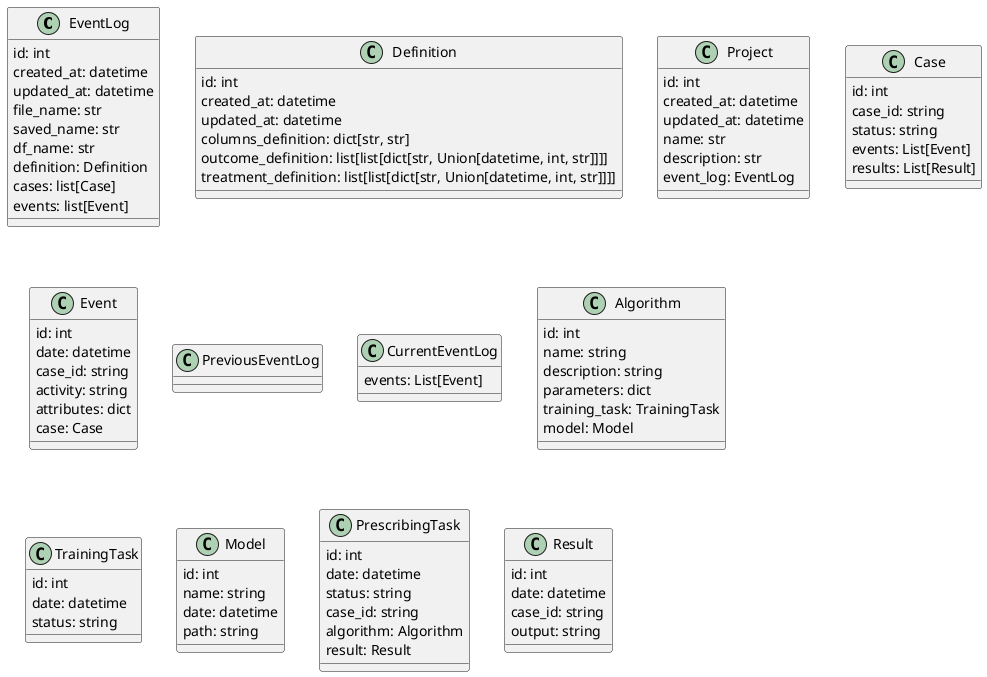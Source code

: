 @startuml core-classes

class EventLog {
    id: int
    created_at: datetime
    updated_at: datetime
    file_name: str
    saved_name: str
    df_name: str
    definition: Definition
    cases: list[Case]
    events: list[Event]
}

class Definition {
    id: int
    created_at: datetime
    updated_at: datetime
    columns_definition: dict[str, str]
    outcome_definition: list[list[dict[str, Union[datetime, int, str]]]]
    treatment_definition: list[list[dict[str, Union[datetime, int, str]]]]
}

class Project {
    id: int
    created_at: datetime
    updated_at: datetime
    name: str
    description: str
    event_log: EventLog
}

class Case{
    id: int
    case_id: string
    status: string
    events: List[Event]
    results: List[Result]
}

class Event{
    id: int
    date: datetime
    case_id: string
    activity: string
    attributes: dict
    case: Case
}

class PreviousEventLog {
}

class CurrentEventLog {
    events: List[Event]
}

class Algorithm {
    id: int
    name: string
    description: string
    parameters: dict
    training_task: TrainingTask
    model: Model
}

class TrainingTask {
    id: int
    date: datetime
    status: string
}

class Model {
    id: int
    name: string
    date: datetime
    path: string
}

class PrescribingTask {
    id: int
    date: datetime
    status: string
    case_id: string
    algorithm: Algorithm
    result: Result
}

class Result {
    id: int
    date: datetime
    case_id: string
    output: string
}

'EventLog <|-- PreviousEventLog
'EventLog <|-- CurrentEventLog
'Project "1" -- "1" PreviousEventLog
'Project "1" -- "1" CurrentEventLog
'CurrentEventLog "1" -- "n" Event
'Event "n" -- "1" Case
'Project "1" -- "n" Algorithm
'Project "1" -- "n" TrainingTask
'Case "1" -- "n" PrescribingTask
'Project "1" -- "n" PrescribingTask
'Algorithm "1" -- "1" TrainingTask
'TrainingTask "1" -- "1" Model
'Algorithm "1" -- "1" Model
'Algorithm "1" -- "n" PrescribingTask
'PrescribingTask "1" -- "1" Result
'Case "1" -- "n" Result

@enduml
